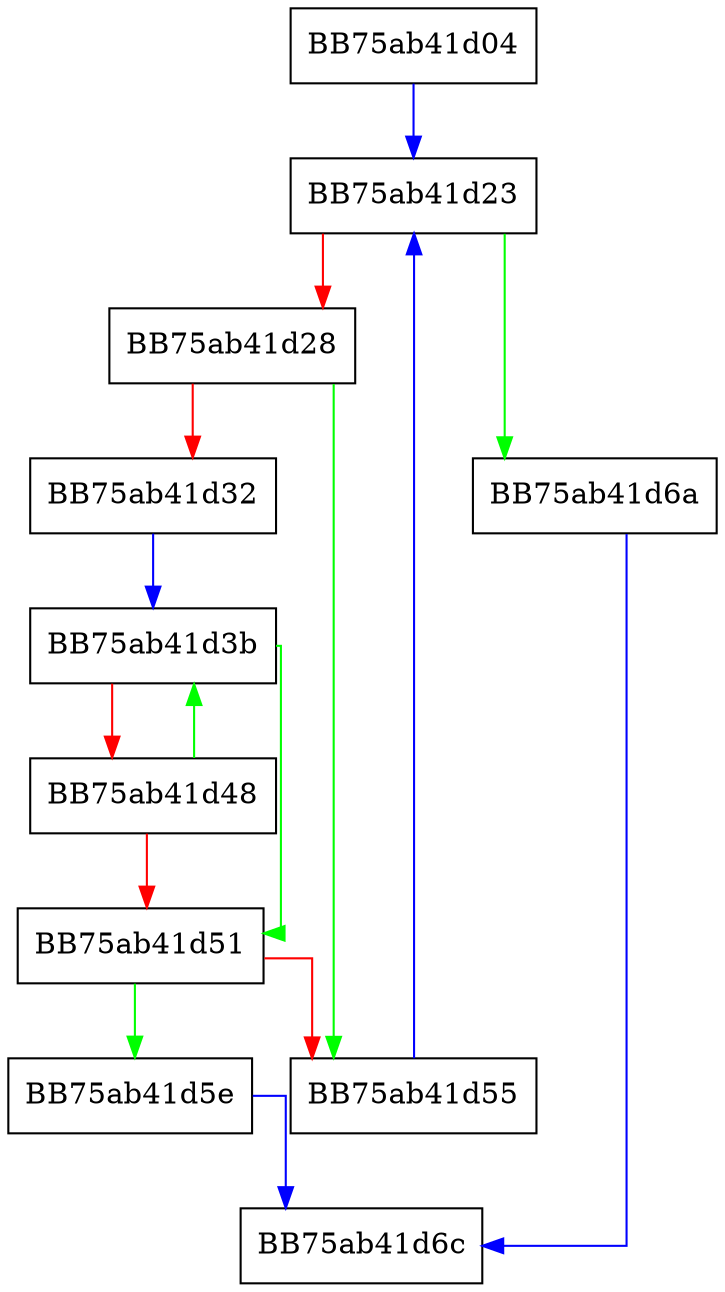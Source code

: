 digraph GetBondMember {
  node [shape="box"];
  graph [splines=ortho];
  BB75ab41d04 -> BB75ab41d23 [color="blue"];
  BB75ab41d23 -> BB75ab41d6a [color="green"];
  BB75ab41d23 -> BB75ab41d28 [color="red"];
  BB75ab41d28 -> BB75ab41d55 [color="green"];
  BB75ab41d28 -> BB75ab41d32 [color="red"];
  BB75ab41d32 -> BB75ab41d3b [color="blue"];
  BB75ab41d3b -> BB75ab41d51 [color="green"];
  BB75ab41d3b -> BB75ab41d48 [color="red"];
  BB75ab41d48 -> BB75ab41d3b [color="green"];
  BB75ab41d48 -> BB75ab41d51 [color="red"];
  BB75ab41d51 -> BB75ab41d5e [color="green"];
  BB75ab41d51 -> BB75ab41d55 [color="red"];
  BB75ab41d55 -> BB75ab41d23 [color="blue"];
  BB75ab41d5e -> BB75ab41d6c [color="blue"];
  BB75ab41d6a -> BB75ab41d6c [color="blue"];
}